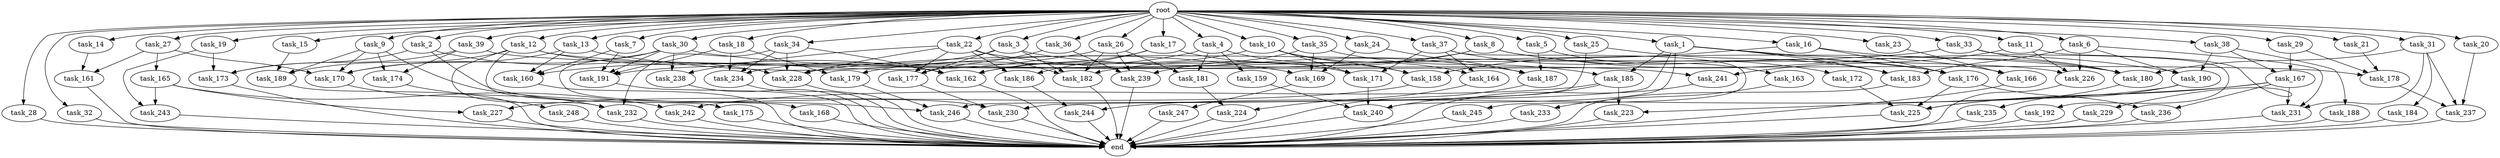 digraph G {
  root [size="0.000000"];
  task_1 [size="2.048000"];
  task_2 [size="2.048000"];
  task_3 [size="2.048000"];
  task_4 [size="2.048000"];
  task_5 [size="2.048000"];
  task_6 [size="2.048000"];
  task_7 [size="2.048000"];
  task_8 [size="2.048000"];
  task_9 [size="2.048000"];
  task_10 [size="2.048000"];
  task_11 [size="2.048000"];
  task_12 [size="2.048000"];
  task_13 [size="2.048000"];
  task_14 [size="2.048000"];
  task_15 [size="2.048000"];
  task_16 [size="2.048000"];
  task_17 [size="2.048000"];
  task_18 [size="2.048000"];
  task_19 [size="2.048000"];
  task_20 [size="2.048000"];
  task_21 [size="2.048000"];
  task_22 [size="2.048000"];
  task_23 [size="2.048000"];
  task_24 [size="2.048000"];
  task_25 [size="2.048000"];
  task_26 [size="2.048000"];
  task_27 [size="2.048000"];
  task_28 [size="2.048000"];
  task_29 [size="2.048000"];
  task_30 [size="2.048000"];
  task_31 [size="2.048000"];
  task_32 [size="2.048000"];
  task_33 [size="2.048000"];
  task_34 [size="2.048000"];
  task_35 [size="2.048000"];
  task_36 [size="2.048000"];
  task_37 [size="2.048000"];
  task_38 [size="2.048000"];
  task_39 [size="2.048000"];
  task_158 [size="2834678415.360000"];
  task_159 [size="1717986918.400000"];
  task_160 [size="1529008357.376000"];
  task_161 [size="1717986918.400000"];
  task_162 [size="1683627180.032000"];
  task_163 [size="154618822.656000"];
  task_164 [size="549755813.888000"];
  task_165 [size="618475290.624000"];
  task_166 [size="2010044694.528000"];
  task_167 [size="1666447310.848000"];
  task_168 [size="274877906.944000"];
  task_169 [size="1511828488.192000"];
  task_170 [size="2010044694.528000"];
  task_171 [size="704374636.544000"];
  task_172 [size="274877906.944000"];
  task_173 [size="3504693313.536000"];
  task_174 [size="910533066.752000"];
  task_175 [size="1099511627.776000"];
  task_176 [size="1735166787.584000"];
  task_177 [size="2267742732.288000"];
  task_178 [size="1529008357.376000"];
  task_179 [size="1992864825.344000"];
  task_180 [size="2027224563.712000"];
  task_181 [size="2817498546.176000"];
  task_182 [size="1924145348.608000"];
  task_183 [size="1202590842.880000"];
  task_184 [size="68719476.736000"];
  task_185 [size="1236950581.248000"];
  task_186 [size="429496729.600000"];
  task_187 [size="1047972020.224000"];
  task_188 [size="1391569403.904000"];
  task_189 [size="3332894621.696000"];
  task_190 [size="1821066133.504000"];
  task_191 [size="979252543.488000"];
  task_192 [size="841813590.016000"];
  task_223 [size="2010044694.528000"];
  task_224 [size="1374389534.720000"];
  task_225 [size="2147483648.000000"];
  task_226 [size="1322849927.168000"];
  task_227 [size="1374389534.720000"];
  task_228 [size="2989297238.016000"];
  task_229 [size="1099511627.776000"];
  task_230 [size="3728031612.928000"];
  task_231 [size="841813590.016000"];
  task_232 [size="2645699854.336000"];
  task_233 [size="1717986918.400000"];
  task_234 [size="704374636.544000"];
  task_235 [size="618475290.624000"];
  task_236 [size="2010044694.528000"];
  task_237 [size="2559800508.416000"];
  task_238 [size="549755813.888000"];
  task_239 [size="3435973836.800000"];
  task_240 [size="3384434229.248000"];
  task_241 [size="1374389534.720000"];
  task_242 [size="2491081031.680000"];
  task_243 [size="2817498546.176000"];
  task_244 [size="1168231104.512000"];
  task_245 [size="274877906.944000"];
  task_246 [size="1425929142.272000"];
  task_247 [size="429496729.600000"];
  task_248 [size="841813590.016000"];
  end [size="0.000000"];

  root -> task_1 [size="1.000000"];
  root -> task_2 [size="1.000000"];
  root -> task_3 [size="1.000000"];
  root -> task_4 [size="1.000000"];
  root -> task_5 [size="1.000000"];
  root -> task_6 [size="1.000000"];
  root -> task_7 [size="1.000000"];
  root -> task_8 [size="1.000000"];
  root -> task_9 [size="1.000000"];
  root -> task_10 [size="1.000000"];
  root -> task_11 [size="1.000000"];
  root -> task_12 [size="1.000000"];
  root -> task_13 [size="1.000000"];
  root -> task_14 [size="1.000000"];
  root -> task_15 [size="1.000000"];
  root -> task_16 [size="1.000000"];
  root -> task_17 [size="1.000000"];
  root -> task_18 [size="1.000000"];
  root -> task_19 [size="1.000000"];
  root -> task_20 [size="1.000000"];
  root -> task_21 [size="1.000000"];
  root -> task_22 [size="1.000000"];
  root -> task_23 [size="1.000000"];
  root -> task_24 [size="1.000000"];
  root -> task_25 [size="1.000000"];
  root -> task_26 [size="1.000000"];
  root -> task_27 [size="1.000000"];
  root -> task_28 [size="1.000000"];
  root -> task_29 [size="1.000000"];
  root -> task_30 [size="1.000000"];
  root -> task_31 [size="1.000000"];
  root -> task_32 [size="1.000000"];
  root -> task_33 [size="1.000000"];
  root -> task_34 [size="1.000000"];
  root -> task_35 [size="1.000000"];
  root -> task_36 [size="1.000000"];
  root -> task_37 [size="1.000000"];
  root -> task_38 [size="1.000000"];
  root -> task_39 [size="1.000000"];
  task_1 -> task_166 [size="301989888.000000"];
  task_1 -> task_176 [size="301989888.000000"];
  task_1 -> task_183 [size="301989888.000000"];
  task_1 -> task_185 [size="301989888.000000"];
  task_1 -> task_230 [size="301989888.000000"];
  task_1 -> task_240 [size="301989888.000000"];
  task_2 -> task_173 [size="838860800.000000"];
  task_2 -> task_228 [size="838860800.000000"];
  task_2 -> task_230 [size="838860800.000000"];
  task_3 -> task_177 [size="134217728.000000"];
  task_3 -> task_182 [size="134217728.000000"];
  task_3 -> task_234 [size="134217728.000000"];
  task_3 -> task_241 [size="134217728.000000"];
  task_4 -> task_158 [size="838860800.000000"];
  task_4 -> task_159 [size="838860800.000000"];
  task_4 -> task_179 [size="838860800.000000"];
  task_4 -> task_181 [size="838860800.000000"];
  task_5 -> task_163 [size="75497472.000000"];
  task_5 -> task_187 [size="75497472.000000"];
  task_6 -> task_183 [size="75497472.000000"];
  task_6 -> task_190 [size="75497472.000000"];
  task_6 -> task_226 [size="75497472.000000"];
  task_6 -> task_231 [size="75497472.000000"];
  task_7 -> task_160 [size="75497472.000000"];
  task_7 -> task_191 [size="75497472.000000"];
  task_8 -> task_176 [size="134217728.000000"];
  task_8 -> task_182 [size="134217728.000000"];
  task_8 -> task_190 [size="134217728.000000"];
  task_8 -> task_191 [size="134217728.000000"];
  task_9 -> task_170 [size="411041792.000000"];
  task_9 -> task_174 [size="411041792.000000"];
  task_9 -> task_189 [size="411041792.000000"];
  task_9 -> task_246 [size="411041792.000000"];
  task_10 -> task_158 [size="134217728.000000"];
  task_10 -> task_162 [size="134217728.000000"];
  task_10 -> task_164 [size="134217728.000000"];
  task_10 -> task_171 [size="134217728.000000"];
  task_11 -> task_226 [size="536870912.000000"];
  task_11 -> task_229 [size="536870912.000000"];
  task_11 -> task_241 [size="536870912.000000"];
  task_12 -> task_162 [size="536870912.000000"];
  task_12 -> task_175 [size="536870912.000000"];
  task_12 -> task_178 [size="536870912.000000"];
  task_12 -> task_189 [size="536870912.000000"];
  task_12 -> task_232 [size="536870912.000000"];
  task_13 -> task_160 [size="134217728.000000"];
  task_13 -> task_169 [size="134217728.000000"];
  task_13 -> task_170 [size="134217728.000000"];
  task_14 -> task_161 [size="536870912.000000"];
  task_15 -> task_189 [size="679477248.000000"];
  task_16 -> task_158 [size="411041792.000000"];
  task_16 -> task_176 [size="411041792.000000"];
  task_16 -> task_180 [size="411041792.000000"];
  task_17 -> task_162 [size="75497472.000000"];
  task_17 -> task_171 [size="75497472.000000"];
  task_17 -> task_186 [size="75497472.000000"];
  task_18 -> task_179 [size="134217728.000000"];
  task_18 -> task_191 [size="134217728.000000"];
  task_18 -> task_234 [size="134217728.000000"];
  task_19 -> task_173 [size="838860800.000000"];
  task_19 -> task_243 [size="838860800.000000"];
  task_20 -> task_237 [size="536870912.000000"];
  task_21 -> task_178 [size="75497472.000000"];
  task_22 -> task_177 [size="134217728.000000"];
  task_22 -> task_182 [size="134217728.000000"];
  task_22 -> task_186 [size="134217728.000000"];
  task_22 -> task_187 [size="134217728.000000"];
  task_22 -> task_228 [size="134217728.000000"];
  task_22 -> task_238 [size="134217728.000000"];
  task_23 -> task_166 [size="679477248.000000"];
  task_24 -> task_169 [size="301989888.000000"];
  task_24 -> task_187 [size="301989888.000000"];
  task_25 -> task_183 [size="209715200.000000"];
  task_25 -> task_246 [size="209715200.000000"];
  task_26 -> task_160 [size="536870912.000000"];
  task_26 -> task_181 [size="536870912.000000"];
  task_26 -> task_182 [size="536870912.000000"];
  task_26 -> task_239 [size="536870912.000000"];
  task_27 -> task_161 [size="301989888.000000"];
  task_27 -> task_165 [size="301989888.000000"];
  task_27 -> task_170 [size="301989888.000000"];
  task_28 -> end [size="1.000000"];
  task_29 -> task_167 [size="134217728.000000"];
  task_29 -> task_178 [size="134217728.000000"];
  task_30 -> task_168 [size="134217728.000000"];
  task_30 -> task_170 [size="134217728.000000"];
  task_30 -> task_180 [size="134217728.000000"];
  task_30 -> task_191 [size="134217728.000000"];
  task_30 -> task_238 [size="134217728.000000"];
  task_31 -> task_180 [size="33554432.000000"];
  task_31 -> task_184 [size="33554432.000000"];
  task_31 -> task_231 [size="33554432.000000"];
  task_31 -> task_237 [size="33554432.000000"];
  task_32 -> end [size="1.000000"];
  task_33 -> task_180 [size="411041792.000000"];
  task_33 -> task_192 [size="411041792.000000"];
  task_33 -> task_228 [size="411041792.000000"];
  task_34 -> task_162 [size="75497472.000000"];
  task_34 -> task_228 [size="75497472.000000"];
  task_34 -> task_232 [size="75497472.000000"];
  task_34 -> task_234 [size="75497472.000000"];
  task_35 -> task_169 [size="301989888.000000"];
  task_35 -> task_185 [size="301989888.000000"];
  task_35 -> task_239 [size="301989888.000000"];
  task_36 -> task_177 [size="838860800.000000"];
  task_36 -> task_239 [size="838860800.000000"];
  task_37 -> task_164 [size="134217728.000000"];
  task_37 -> task_171 [size="134217728.000000"];
  task_37 -> task_172 [size="134217728.000000"];
  task_37 -> task_245 [size="134217728.000000"];
  task_38 -> task_167 [size="679477248.000000"];
  task_38 -> task_188 [size="679477248.000000"];
  task_38 -> task_190 [size="679477248.000000"];
  task_39 -> task_173 [size="33554432.000000"];
  task_39 -> task_174 [size="33554432.000000"];
  task_39 -> task_226 [size="33554432.000000"];
  task_158 -> task_227 [size="134217728.000000"];
  task_159 -> task_240 [size="536870912.000000"];
  task_160 -> end [size="1.000000"];
  task_161 -> end [size="1.000000"];
  task_162 -> end [size="1.000000"];
  task_163 -> task_233 [size="838860800.000000"];
  task_164 -> task_224 [size="536870912.000000"];
  task_165 -> task_227 [size="536870912.000000"];
  task_165 -> task_242 [size="536870912.000000"];
  task_165 -> task_243 [size="536870912.000000"];
  task_166 -> end [size="1.000000"];
  task_167 -> task_223 [size="301989888.000000"];
  task_167 -> task_225 [size="301989888.000000"];
  task_167 -> task_231 [size="301989888.000000"];
  task_167 -> task_236 [size="301989888.000000"];
  task_168 -> end [size="1.000000"];
  task_169 -> task_247 [size="209715200.000000"];
  task_170 -> task_248 [size="411041792.000000"];
  task_171 -> task_240 [size="134217728.000000"];
  task_172 -> task_225 [size="33554432.000000"];
  task_173 -> end [size="1.000000"];
  task_174 -> task_232 [size="679477248.000000"];
  task_175 -> end [size="1.000000"];
  task_176 -> task_225 [size="679477248.000000"];
  task_176 -> task_236 [size="679477248.000000"];
  task_177 -> task_230 [size="679477248.000000"];
  task_178 -> task_237 [size="679477248.000000"];
  task_179 -> task_246 [size="75497472.000000"];
  task_180 -> task_235 [size="301989888.000000"];
  task_181 -> task_224 [size="134217728.000000"];
  task_182 -> end [size="1.000000"];
  task_183 -> end [size="1.000000"];
  task_184 -> end [size="1.000000"];
  task_185 -> task_223 [size="679477248.000000"];
  task_185 -> task_240 [size="679477248.000000"];
  task_185 -> task_242 [size="679477248.000000"];
  task_186 -> task_244 [size="536870912.000000"];
  task_187 -> end [size="1.000000"];
  task_188 -> end [size="1.000000"];
  task_189 -> end [size="1.000000"];
  task_190 -> task_225 [size="33554432.000000"];
  task_190 -> task_244 [size="33554432.000000"];
  task_191 -> end [size="1.000000"];
  task_192 -> end [size="1.000000"];
  task_223 -> end [size="1.000000"];
  task_224 -> end [size="1.000000"];
  task_225 -> end [size="1.000000"];
  task_226 -> end [size="1.000000"];
  task_227 -> end [size="1.000000"];
  task_228 -> end [size="1.000000"];
  task_229 -> end [size="1.000000"];
  task_230 -> end [size="1.000000"];
  task_231 -> end [size="1.000000"];
  task_232 -> end [size="1.000000"];
  task_233 -> end [size="1.000000"];
  task_234 -> end [size="1.000000"];
  task_235 -> end [size="1.000000"];
  task_236 -> end [size="1.000000"];
  task_237 -> end [size="1.000000"];
  task_238 -> end [size="1.000000"];
  task_239 -> end [size="1.000000"];
  task_240 -> end [size="1.000000"];
  task_241 -> end [size="1.000000"];
  task_242 -> end [size="1.000000"];
  task_243 -> end [size="1.000000"];
  task_244 -> end [size="1.000000"];
  task_245 -> end [size="1.000000"];
  task_246 -> end [size="1.000000"];
  task_247 -> end [size="1.000000"];
  task_248 -> end [size="1.000000"];
}
